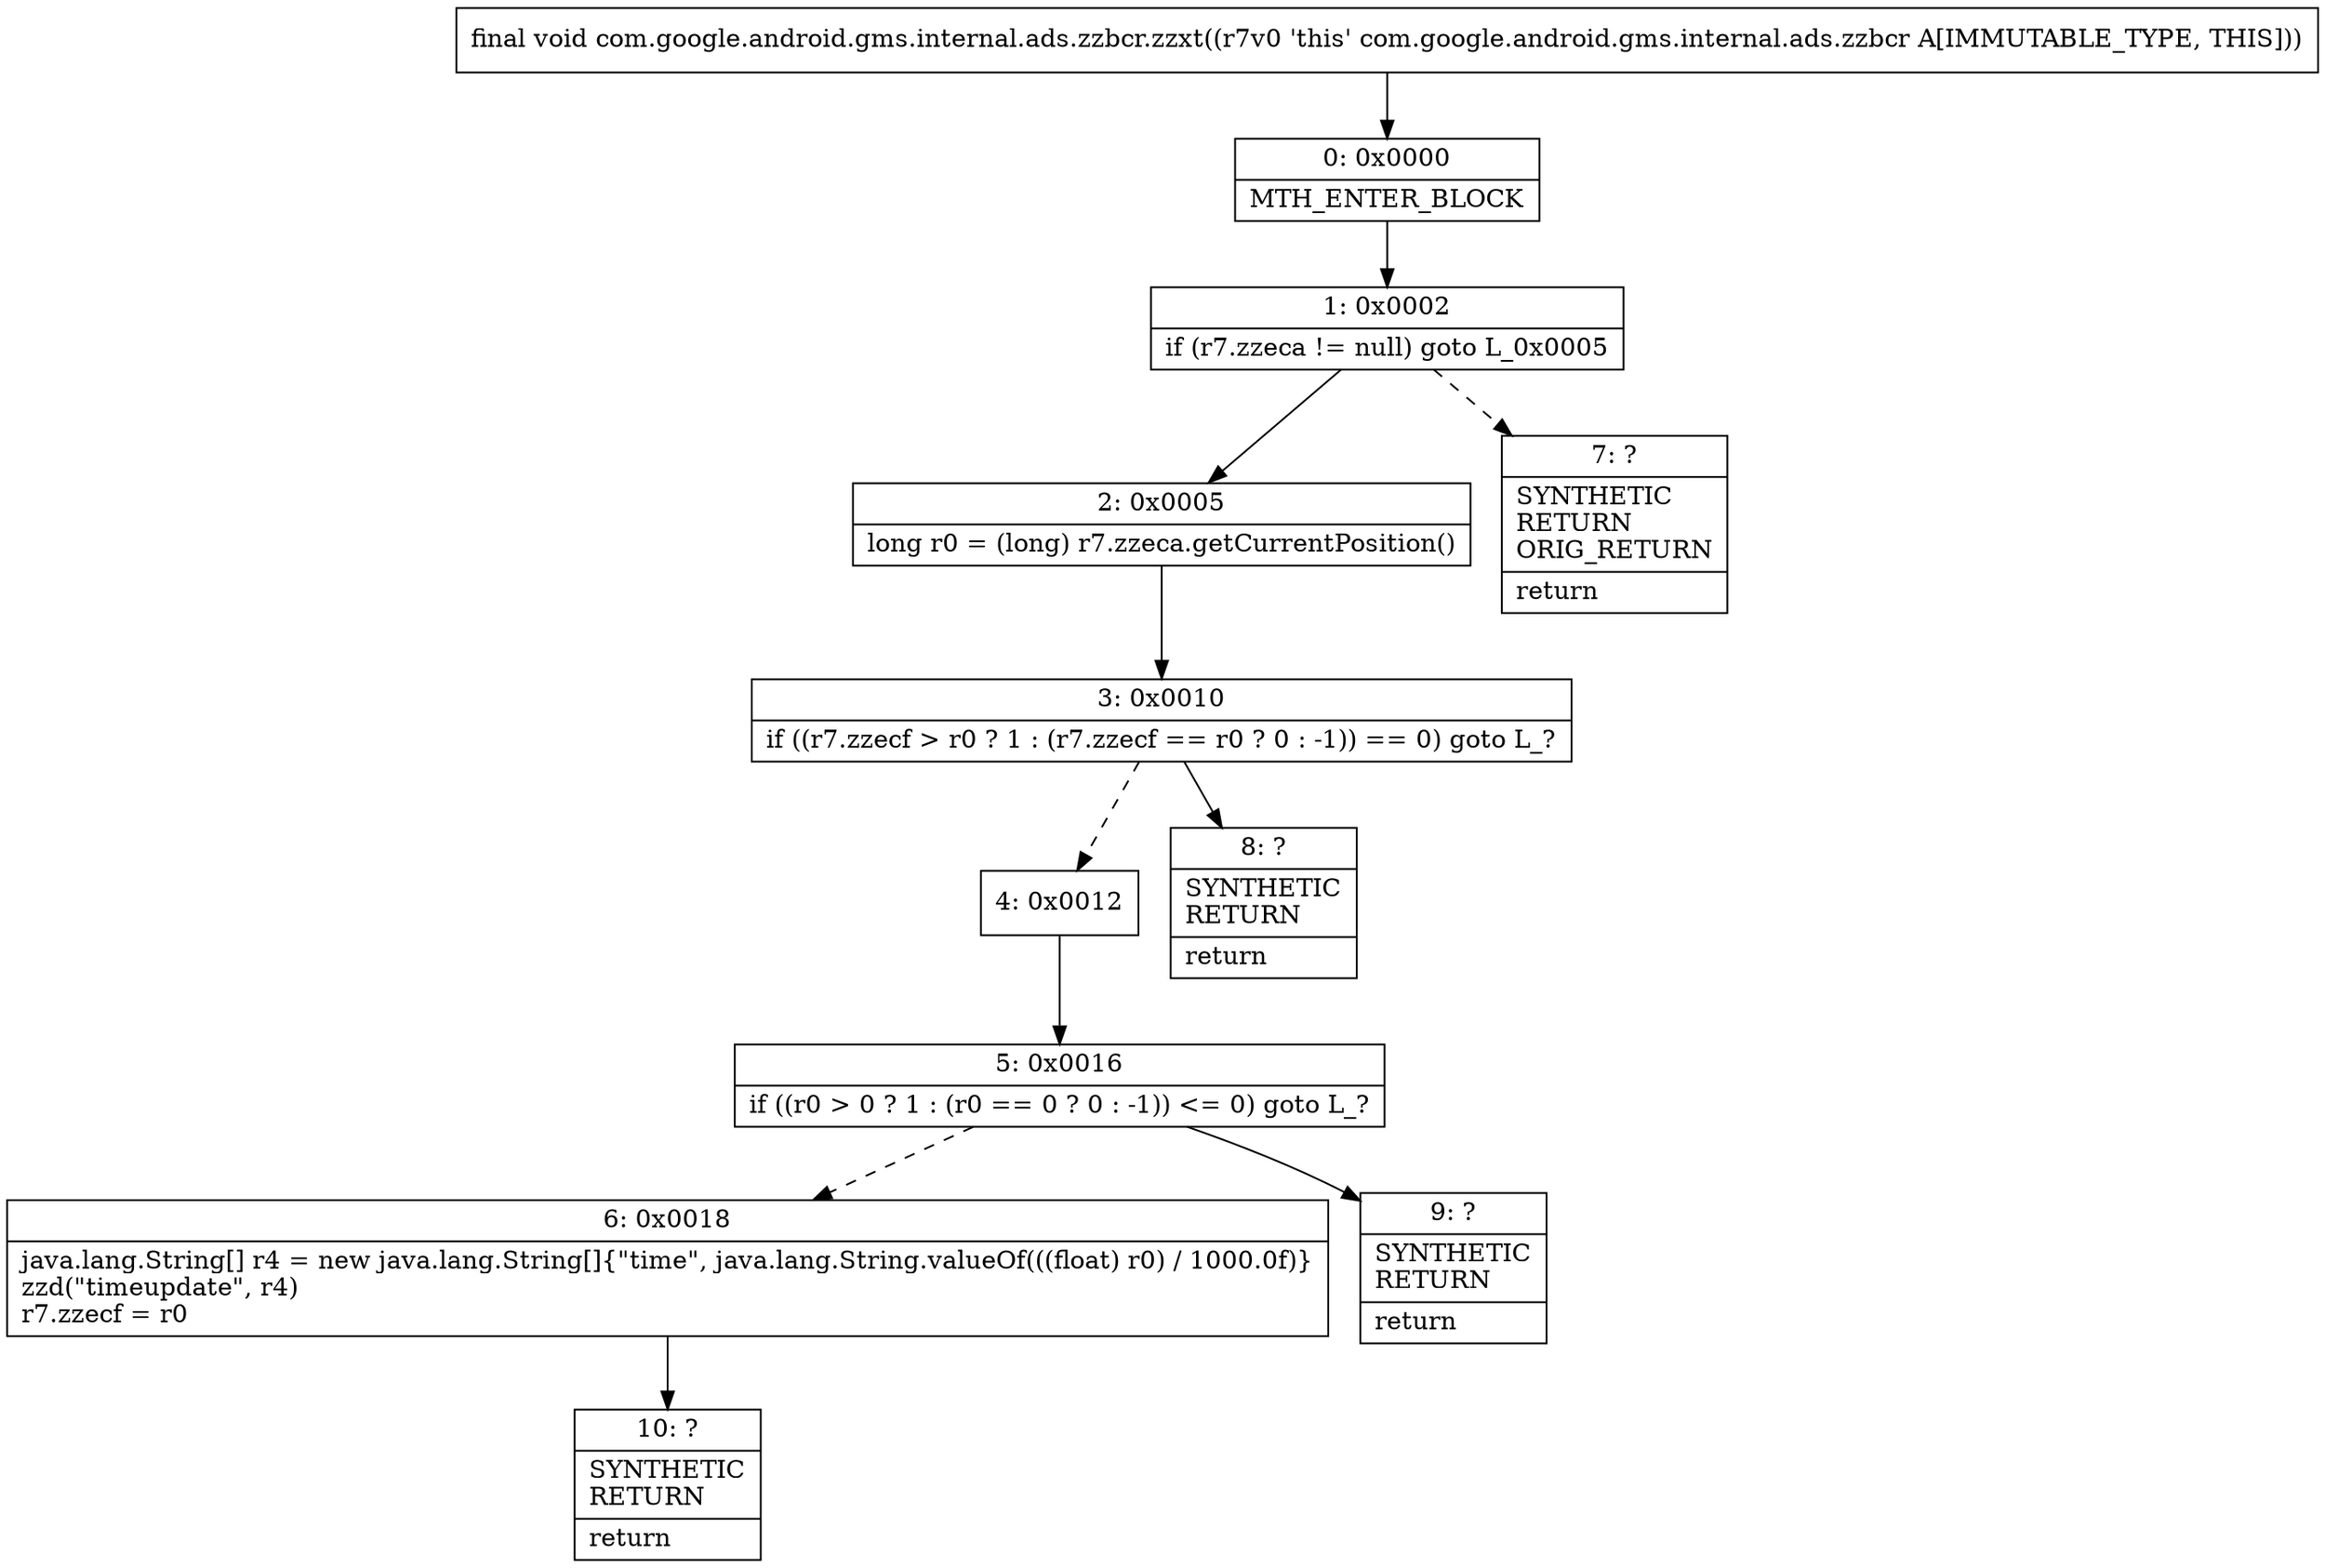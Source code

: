 digraph "CFG forcom.google.android.gms.internal.ads.zzbcr.zzxt()V" {
Node_0 [shape=record,label="{0\:\ 0x0000|MTH_ENTER_BLOCK\l}"];
Node_1 [shape=record,label="{1\:\ 0x0002|if (r7.zzeca != null) goto L_0x0005\l}"];
Node_2 [shape=record,label="{2\:\ 0x0005|long r0 = (long) r7.zzeca.getCurrentPosition()\l}"];
Node_3 [shape=record,label="{3\:\ 0x0010|if ((r7.zzecf \> r0 ? 1 : (r7.zzecf == r0 ? 0 : \-1)) == 0) goto L_?\l}"];
Node_4 [shape=record,label="{4\:\ 0x0012}"];
Node_5 [shape=record,label="{5\:\ 0x0016|if ((r0 \> 0 ? 1 : (r0 == 0 ? 0 : \-1)) \<= 0) goto L_?\l}"];
Node_6 [shape=record,label="{6\:\ 0x0018|java.lang.String[] r4 = new java.lang.String[]\{\"time\", java.lang.String.valueOf(((float) r0) \/ 1000.0f)\}\lzzd(\"timeupdate\", r4)\lr7.zzecf = r0\l}"];
Node_7 [shape=record,label="{7\:\ ?|SYNTHETIC\lRETURN\lORIG_RETURN\l|return\l}"];
Node_8 [shape=record,label="{8\:\ ?|SYNTHETIC\lRETURN\l|return\l}"];
Node_9 [shape=record,label="{9\:\ ?|SYNTHETIC\lRETURN\l|return\l}"];
Node_10 [shape=record,label="{10\:\ ?|SYNTHETIC\lRETURN\l|return\l}"];
MethodNode[shape=record,label="{final void com.google.android.gms.internal.ads.zzbcr.zzxt((r7v0 'this' com.google.android.gms.internal.ads.zzbcr A[IMMUTABLE_TYPE, THIS])) }"];
MethodNode -> Node_0;
Node_0 -> Node_1;
Node_1 -> Node_2;
Node_1 -> Node_7[style=dashed];
Node_2 -> Node_3;
Node_3 -> Node_4[style=dashed];
Node_3 -> Node_8;
Node_4 -> Node_5;
Node_5 -> Node_6[style=dashed];
Node_5 -> Node_9;
Node_6 -> Node_10;
}

